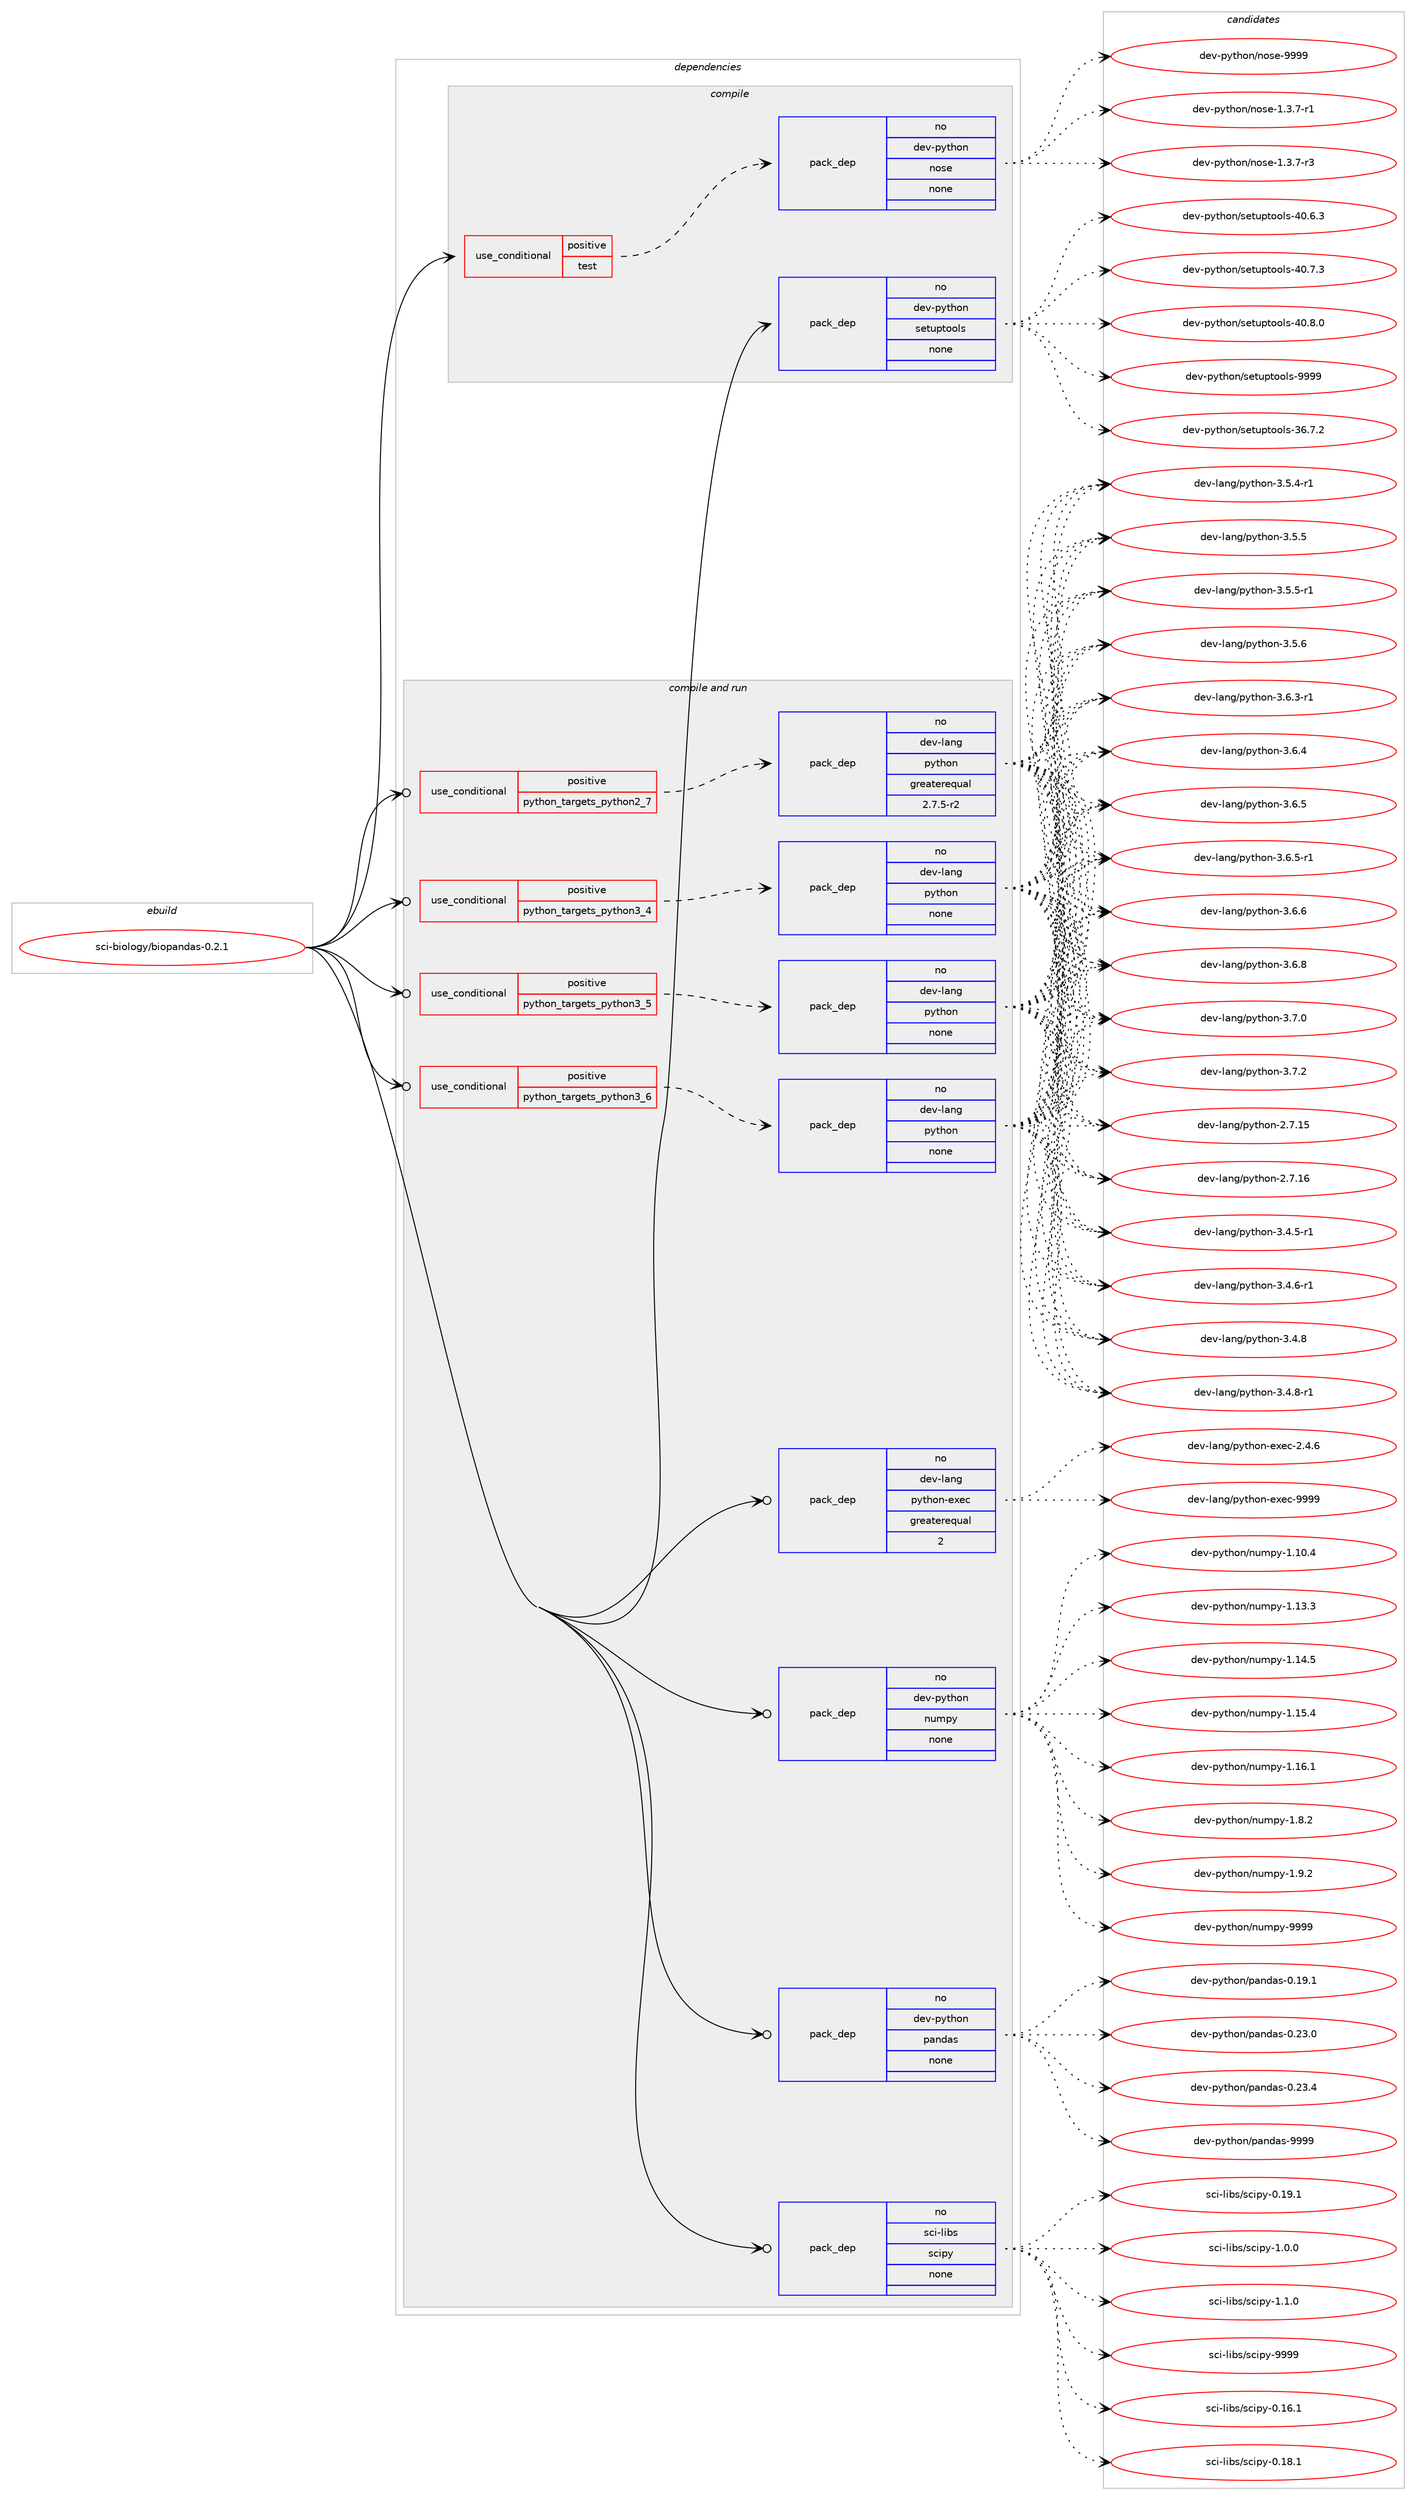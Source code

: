 digraph prolog {

# *************
# Graph options
# *************

newrank=true;
concentrate=true;
compound=true;
graph [rankdir=LR,fontname=Helvetica,fontsize=10,ranksep=1.5];#, ranksep=2.5, nodesep=0.2];
edge  [arrowhead=vee];
node  [fontname=Helvetica,fontsize=10];

# **********
# The ebuild
# **********

subgraph cluster_leftcol {
color=gray;
rank=same;
label=<<i>ebuild</i>>;
id [label="sci-biology/biopandas-0.2.1", color=red, width=4, href="../sci-biology/biopandas-0.2.1.svg"];
}

# ****************
# The dependencies
# ****************

subgraph cluster_midcol {
color=gray;
label=<<i>dependencies</i>>;
subgraph cluster_compile {
fillcolor="#eeeeee";
style=filled;
label=<<i>compile</i>>;
subgraph cond451994 {
dependency1685760 [label=<<TABLE BORDER="0" CELLBORDER="1" CELLSPACING="0" CELLPADDING="4"><TR><TD ROWSPAN="3" CELLPADDING="10">use_conditional</TD></TR><TR><TD>positive</TD></TR><TR><TD>test</TD></TR></TABLE>>, shape=none, color=red];
subgraph pack1206204 {
dependency1685761 [label=<<TABLE BORDER="0" CELLBORDER="1" CELLSPACING="0" CELLPADDING="4" WIDTH="220"><TR><TD ROWSPAN="6" CELLPADDING="30">pack_dep</TD></TR><TR><TD WIDTH="110">no</TD></TR><TR><TD>dev-python</TD></TR><TR><TD>nose</TD></TR><TR><TD>none</TD></TR><TR><TD></TD></TR></TABLE>>, shape=none, color=blue];
}
dependency1685760:e -> dependency1685761:w [weight=20,style="dashed",arrowhead="vee"];
}
id:e -> dependency1685760:w [weight=20,style="solid",arrowhead="vee"];
subgraph pack1206205 {
dependency1685762 [label=<<TABLE BORDER="0" CELLBORDER="1" CELLSPACING="0" CELLPADDING="4" WIDTH="220"><TR><TD ROWSPAN="6" CELLPADDING="30">pack_dep</TD></TR><TR><TD WIDTH="110">no</TD></TR><TR><TD>dev-python</TD></TR><TR><TD>setuptools</TD></TR><TR><TD>none</TD></TR><TR><TD></TD></TR></TABLE>>, shape=none, color=blue];
}
id:e -> dependency1685762:w [weight=20,style="solid",arrowhead="vee"];
}
subgraph cluster_compileandrun {
fillcolor="#eeeeee";
style=filled;
label=<<i>compile and run</i>>;
subgraph cond451995 {
dependency1685763 [label=<<TABLE BORDER="0" CELLBORDER="1" CELLSPACING="0" CELLPADDING="4"><TR><TD ROWSPAN="3" CELLPADDING="10">use_conditional</TD></TR><TR><TD>positive</TD></TR><TR><TD>python_targets_python2_7</TD></TR></TABLE>>, shape=none, color=red];
subgraph pack1206206 {
dependency1685764 [label=<<TABLE BORDER="0" CELLBORDER="1" CELLSPACING="0" CELLPADDING="4" WIDTH="220"><TR><TD ROWSPAN="6" CELLPADDING="30">pack_dep</TD></TR><TR><TD WIDTH="110">no</TD></TR><TR><TD>dev-lang</TD></TR><TR><TD>python</TD></TR><TR><TD>greaterequal</TD></TR><TR><TD>2.7.5-r2</TD></TR></TABLE>>, shape=none, color=blue];
}
dependency1685763:e -> dependency1685764:w [weight=20,style="dashed",arrowhead="vee"];
}
id:e -> dependency1685763:w [weight=20,style="solid",arrowhead="odotvee"];
subgraph cond451996 {
dependency1685765 [label=<<TABLE BORDER="0" CELLBORDER="1" CELLSPACING="0" CELLPADDING="4"><TR><TD ROWSPAN="3" CELLPADDING="10">use_conditional</TD></TR><TR><TD>positive</TD></TR><TR><TD>python_targets_python3_4</TD></TR></TABLE>>, shape=none, color=red];
subgraph pack1206207 {
dependency1685766 [label=<<TABLE BORDER="0" CELLBORDER="1" CELLSPACING="0" CELLPADDING="4" WIDTH="220"><TR><TD ROWSPAN="6" CELLPADDING="30">pack_dep</TD></TR><TR><TD WIDTH="110">no</TD></TR><TR><TD>dev-lang</TD></TR><TR><TD>python</TD></TR><TR><TD>none</TD></TR><TR><TD></TD></TR></TABLE>>, shape=none, color=blue];
}
dependency1685765:e -> dependency1685766:w [weight=20,style="dashed",arrowhead="vee"];
}
id:e -> dependency1685765:w [weight=20,style="solid",arrowhead="odotvee"];
subgraph cond451997 {
dependency1685767 [label=<<TABLE BORDER="0" CELLBORDER="1" CELLSPACING="0" CELLPADDING="4"><TR><TD ROWSPAN="3" CELLPADDING="10">use_conditional</TD></TR><TR><TD>positive</TD></TR><TR><TD>python_targets_python3_5</TD></TR></TABLE>>, shape=none, color=red];
subgraph pack1206208 {
dependency1685768 [label=<<TABLE BORDER="0" CELLBORDER="1" CELLSPACING="0" CELLPADDING="4" WIDTH="220"><TR><TD ROWSPAN="6" CELLPADDING="30">pack_dep</TD></TR><TR><TD WIDTH="110">no</TD></TR><TR><TD>dev-lang</TD></TR><TR><TD>python</TD></TR><TR><TD>none</TD></TR><TR><TD></TD></TR></TABLE>>, shape=none, color=blue];
}
dependency1685767:e -> dependency1685768:w [weight=20,style="dashed",arrowhead="vee"];
}
id:e -> dependency1685767:w [weight=20,style="solid",arrowhead="odotvee"];
subgraph cond451998 {
dependency1685769 [label=<<TABLE BORDER="0" CELLBORDER="1" CELLSPACING="0" CELLPADDING="4"><TR><TD ROWSPAN="3" CELLPADDING="10">use_conditional</TD></TR><TR><TD>positive</TD></TR><TR><TD>python_targets_python3_6</TD></TR></TABLE>>, shape=none, color=red];
subgraph pack1206209 {
dependency1685770 [label=<<TABLE BORDER="0" CELLBORDER="1" CELLSPACING="0" CELLPADDING="4" WIDTH="220"><TR><TD ROWSPAN="6" CELLPADDING="30">pack_dep</TD></TR><TR><TD WIDTH="110">no</TD></TR><TR><TD>dev-lang</TD></TR><TR><TD>python</TD></TR><TR><TD>none</TD></TR><TR><TD></TD></TR></TABLE>>, shape=none, color=blue];
}
dependency1685769:e -> dependency1685770:w [weight=20,style="dashed",arrowhead="vee"];
}
id:e -> dependency1685769:w [weight=20,style="solid",arrowhead="odotvee"];
subgraph pack1206210 {
dependency1685771 [label=<<TABLE BORDER="0" CELLBORDER="1" CELLSPACING="0" CELLPADDING="4" WIDTH="220"><TR><TD ROWSPAN="6" CELLPADDING="30">pack_dep</TD></TR><TR><TD WIDTH="110">no</TD></TR><TR><TD>dev-lang</TD></TR><TR><TD>python-exec</TD></TR><TR><TD>greaterequal</TD></TR><TR><TD>2</TD></TR></TABLE>>, shape=none, color=blue];
}
id:e -> dependency1685771:w [weight=20,style="solid",arrowhead="odotvee"];
subgraph pack1206211 {
dependency1685772 [label=<<TABLE BORDER="0" CELLBORDER="1" CELLSPACING="0" CELLPADDING="4" WIDTH="220"><TR><TD ROWSPAN="6" CELLPADDING="30">pack_dep</TD></TR><TR><TD WIDTH="110">no</TD></TR><TR><TD>dev-python</TD></TR><TR><TD>numpy</TD></TR><TR><TD>none</TD></TR><TR><TD></TD></TR></TABLE>>, shape=none, color=blue];
}
id:e -> dependency1685772:w [weight=20,style="solid",arrowhead="odotvee"];
subgraph pack1206212 {
dependency1685773 [label=<<TABLE BORDER="0" CELLBORDER="1" CELLSPACING="0" CELLPADDING="4" WIDTH="220"><TR><TD ROWSPAN="6" CELLPADDING="30">pack_dep</TD></TR><TR><TD WIDTH="110">no</TD></TR><TR><TD>dev-python</TD></TR><TR><TD>pandas</TD></TR><TR><TD>none</TD></TR><TR><TD></TD></TR></TABLE>>, shape=none, color=blue];
}
id:e -> dependency1685773:w [weight=20,style="solid",arrowhead="odotvee"];
subgraph pack1206213 {
dependency1685774 [label=<<TABLE BORDER="0" CELLBORDER="1" CELLSPACING="0" CELLPADDING="4" WIDTH="220"><TR><TD ROWSPAN="6" CELLPADDING="30">pack_dep</TD></TR><TR><TD WIDTH="110">no</TD></TR><TR><TD>sci-libs</TD></TR><TR><TD>scipy</TD></TR><TR><TD>none</TD></TR><TR><TD></TD></TR></TABLE>>, shape=none, color=blue];
}
id:e -> dependency1685774:w [weight=20,style="solid",arrowhead="odotvee"];
}
subgraph cluster_run {
fillcolor="#eeeeee";
style=filled;
label=<<i>run</i>>;
}
}

# **************
# The candidates
# **************

subgraph cluster_choices {
rank=same;
color=gray;
label=<<i>candidates</i>>;

subgraph choice1206204 {
color=black;
nodesep=1;
choice10010111845112121116104111110471101111151014549465146554511449 [label="dev-python/nose-1.3.7-r1", color=red, width=4,href="../dev-python/nose-1.3.7-r1.svg"];
choice10010111845112121116104111110471101111151014549465146554511451 [label="dev-python/nose-1.3.7-r3", color=red, width=4,href="../dev-python/nose-1.3.7-r3.svg"];
choice10010111845112121116104111110471101111151014557575757 [label="dev-python/nose-9999", color=red, width=4,href="../dev-python/nose-9999.svg"];
dependency1685761:e -> choice10010111845112121116104111110471101111151014549465146554511449:w [style=dotted,weight="100"];
dependency1685761:e -> choice10010111845112121116104111110471101111151014549465146554511451:w [style=dotted,weight="100"];
dependency1685761:e -> choice10010111845112121116104111110471101111151014557575757:w [style=dotted,weight="100"];
}
subgraph choice1206205 {
color=black;
nodesep=1;
choice100101118451121211161041111104711510111611711211611111110811545515446554650 [label="dev-python/setuptools-36.7.2", color=red, width=4,href="../dev-python/setuptools-36.7.2.svg"];
choice100101118451121211161041111104711510111611711211611111110811545524846544651 [label="dev-python/setuptools-40.6.3", color=red, width=4,href="../dev-python/setuptools-40.6.3.svg"];
choice100101118451121211161041111104711510111611711211611111110811545524846554651 [label="dev-python/setuptools-40.7.3", color=red, width=4,href="../dev-python/setuptools-40.7.3.svg"];
choice100101118451121211161041111104711510111611711211611111110811545524846564648 [label="dev-python/setuptools-40.8.0", color=red, width=4,href="../dev-python/setuptools-40.8.0.svg"];
choice10010111845112121116104111110471151011161171121161111111081154557575757 [label="dev-python/setuptools-9999", color=red, width=4,href="../dev-python/setuptools-9999.svg"];
dependency1685762:e -> choice100101118451121211161041111104711510111611711211611111110811545515446554650:w [style=dotted,weight="100"];
dependency1685762:e -> choice100101118451121211161041111104711510111611711211611111110811545524846544651:w [style=dotted,weight="100"];
dependency1685762:e -> choice100101118451121211161041111104711510111611711211611111110811545524846554651:w [style=dotted,weight="100"];
dependency1685762:e -> choice100101118451121211161041111104711510111611711211611111110811545524846564648:w [style=dotted,weight="100"];
dependency1685762:e -> choice10010111845112121116104111110471151011161171121161111111081154557575757:w [style=dotted,weight="100"];
}
subgraph choice1206206 {
color=black;
nodesep=1;
choice10010111845108971101034711212111610411111045504655464953 [label="dev-lang/python-2.7.15", color=red, width=4,href="../dev-lang/python-2.7.15.svg"];
choice10010111845108971101034711212111610411111045504655464954 [label="dev-lang/python-2.7.16", color=red, width=4,href="../dev-lang/python-2.7.16.svg"];
choice1001011184510897110103471121211161041111104551465246534511449 [label="dev-lang/python-3.4.5-r1", color=red, width=4,href="../dev-lang/python-3.4.5-r1.svg"];
choice1001011184510897110103471121211161041111104551465246544511449 [label="dev-lang/python-3.4.6-r1", color=red, width=4,href="../dev-lang/python-3.4.6-r1.svg"];
choice100101118451089711010347112121116104111110455146524656 [label="dev-lang/python-3.4.8", color=red, width=4,href="../dev-lang/python-3.4.8.svg"];
choice1001011184510897110103471121211161041111104551465246564511449 [label="dev-lang/python-3.4.8-r1", color=red, width=4,href="../dev-lang/python-3.4.8-r1.svg"];
choice1001011184510897110103471121211161041111104551465346524511449 [label="dev-lang/python-3.5.4-r1", color=red, width=4,href="../dev-lang/python-3.5.4-r1.svg"];
choice100101118451089711010347112121116104111110455146534653 [label="dev-lang/python-3.5.5", color=red, width=4,href="../dev-lang/python-3.5.5.svg"];
choice1001011184510897110103471121211161041111104551465346534511449 [label="dev-lang/python-3.5.5-r1", color=red, width=4,href="../dev-lang/python-3.5.5-r1.svg"];
choice100101118451089711010347112121116104111110455146534654 [label="dev-lang/python-3.5.6", color=red, width=4,href="../dev-lang/python-3.5.6.svg"];
choice1001011184510897110103471121211161041111104551465446514511449 [label="dev-lang/python-3.6.3-r1", color=red, width=4,href="../dev-lang/python-3.6.3-r1.svg"];
choice100101118451089711010347112121116104111110455146544652 [label="dev-lang/python-3.6.4", color=red, width=4,href="../dev-lang/python-3.6.4.svg"];
choice100101118451089711010347112121116104111110455146544653 [label="dev-lang/python-3.6.5", color=red, width=4,href="../dev-lang/python-3.6.5.svg"];
choice1001011184510897110103471121211161041111104551465446534511449 [label="dev-lang/python-3.6.5-r1", color=red, width=4,href="../dev-lang/python-3.6.5-r1.svg"];
choice100101118451089711010347112121116104111110455146544654 [label="dev-lang/python-3.6.6", color=red, width=4,href="../dev-lang/python-3.6.6.svg"];
choice100101118451089711010347112121116104111110455146544656 [label="dev-lang/python-3.6.8", color=red, width=4,href="../dev-lang/python-3.6.8.svg"];
choice100101118451089711010347112121116104111110455146554648 [label="dev-lang/python-3.7.0", color=red, width=4,href="../dev-lang/python-3.7.0.svg"];
choice100101118451089711010347112121116104111110455146554650 [label="dev-lang/python-3.7.2", color=red, width=4,href="../dev-lang/python-3.7.2.svg"];
dependency1685764:e -> choice10010111845108971101034711212111610411111045504655464953:w [style=dotted,weight="100"];
dependency1685764:e -> choice10010111845108971101034711212111610411111045504655464954:w [style=dotted,weight="100"];
dependency1685764:e -> choice1001011184510897110103471121211161041111104551465246534511449:w [style=dotted,weight="100"];
dependency1685764:e -> choice1001011184510897110103471121211161041111104551465246544511449:w [style=dotted,weight="100"];
dependency1685764:e -> choice100101118451089711010347112121116104111110455146524656:w [style=dotted,weight="100"];
dependency1685764:e -> choice1001011184510897110103471121211161041111104551465246564511449:w [style=dotted,weight="100"];
dependency1685764:e -> choice1001011184510897110103471121211161041111104551465346524511449:w [style=dotted,weight="100"];
dependency1685764:e -> choice100101118451089711010347112121116104111110455146534653:w [style=dotted,weight="100"];
dependency1685764:e -> choice1001011184510897110103471121211161041111104551465346534511449:w [style=dotted,weight="100"];
dependency1685764:e -> choice100101118451089711010347112121116104111110455146534654:w [style=dotted,weight="100"];
dependency1685764:e -> choice1001011184510897110103471121211161041111104551465446514511449:w [style=dotted,weight="100"];
dependency1685764:e -> choice100101118451089711010347112121116104111110455146544652:w [style=dotted,weight="100"];
dependency1685764:e -> choice100101118451089711010347112121116104111110455146544653:w [style=dotted,weight="100"];
dependency1685764:e -> choice1001011184510897110103471121211161041111104551465446534511449:w [style=dotted,weight="100"];
dependency1685764:e -> choice100101118451089711010347112121116104111110455146544654:w [style=dotted,weight="100"];
dependency1685764:e -> choice100101118451089711010347112121116104111110455146544656:w [style=dotted,weight="100"];
dependency1685764:e -> choice100101118451089711010347112121116104111110455146554648:w [style=dotted,weight="100"];
dependency1685764:e -> choice100101118451089711010347112121116104111110455146554650:w [style=dotted,weight="100"];
}
subgraph choice1206207 {
color=black;
nodesep=1;
choice10010111845108971101034711212111610411111045504655464953 [label="dev-lang/python-2.7.15", color=red, width=4,href="../dev-lang/python-2.7.15.svg"];
choice10010111845108971101034711212111610411111045504655464954 [label="dev-lang/python-2.7.16", color=red, width=4,href="../dev-lang/python-2.7.16.svg"];
choice1001011184510897110103471121211161041111104551465246534511449 [label="dev-lang/python-3.4.5-r1", color=red, width=4,href="../dev-lang/python-3.4.5-r1.svg"];
choice1001011184510897110103471121211161041111104551465246544511449 [label="dev-lang/python-3.4.6-r1", color=red, width=4,href="../dev-lang/python-3.4.6-r1.svg"];
choice100101118451089711010347112121116104111110455146524656 [label="dev-lang/python-3.4.8", color=red, width=4,href="../dev-lang/python-3.4.8.svg"];
choice1001011184510897110103471121211161041111104551465246564511449 [label="dev-lang/python-3.4.8-r1", color=red, width=4,href="../dev-lang/python-3.4.8-r1.svg"];
choice1001011184510897110103471121211161041111104551465346524511449 [label="dev-lang/python-3.5.4-r1", color=red, width=4,href="../dev-lang/python-3.5.4-r1.svg"];
choice100101118451089711010347112121116104111110455146534653 [label="dev-lang/python-3.5.5", color=red, width=4,href="../dev-lang/python-3.5.5.svg"];
choice1001011184510897110103471121211161041111104551465346534511449 [label="dev-lang/python-3.5.5-r1", color=red, width=4,href="../dev-lang/python-3.5.5-r1.svg"];
choice100101118451089711010347112121116104111110455146534654 [label="dev-lang/python-3.5.6", color=red, width=4,href="../dev-lang/python-3.5.6.svg"];
choice1001011184510897110103471121211161041111104551465446514511449 [label="dev-lang/python-3.6.3-r1", color=red, width=4,href="../dev-lang/python-3.6.3-r1.svg"];
choice100101118451089711010347112121116104111110455146544652 [label="dev-lang/python-3.6.4", color=red, width=4,href="../dev-lang/python-3.6.4.svg"];
choice100101118451089711010347112121116104111110455146544653 [label="dev-lang/python-3.6.5", color=red, width=4,href="../dev-lang/python-3.6.5.svg"];
choice1001011184510897110103471121211161041111104551465446534511449 [label="dev-lang/python-3.6.5-r1", color=red, width=4,href="../dev-lang/python-3.6.5-r1.svg"];
choice100101118451089711010347112121116104111110455146544654 [label="dev-lang/python-3.6.6", color=red, width=4,href="../dev-lang/python-3.6.6.svg"];
choice100101118451089711010347112121116104111110455146544656 [label="dev-lang/python-3.6.8", color=red, width=4,href="../dev-lang/python-3.6.8.svg"];
choice100101118451089711010347112121116104111110455146554648 [label="dev-lang/python-3.7.0", color=red, width=4,href="../dev-lang/python-3.7.0.svg"];
choice100101118451089711010347112121116104111110455146554650 [label="dev-lang/python-3.7.2", color=red, width=4,href="../dev-lang/python-3.7.2.svg"];
dependency1685766:e -> choice10010111845108971101034711212111610411111045504655464953:w [style=dotted,weight="100"];
dependency1685766:e -> choice10010111845108971101034711212111610411111045504655464954:w [style=dotted,weight="100"];
dependency1685766:e -> choice1001011184510897110103471121211161041111104551465246534511449:w [style=dotted,weight="100"];
dependency1685766:e -> choice1001011184510897110103471121211161041111104551465246544511449:w [style=dotted,weight="100"];
dependency1685766:e -> choice100101118451089711010347112121116104111110455146524656:w [style=dotted,weight="100"];
dependency1685766:e -> choice1001011184510897110103471121211161041111104551465246564511449:w [style=dotted,weight="100"];
dependency1685766:e -> choice1001011184510897110103471121211161041111104551465346524511449:w [style=dotted,weight="100"];
dependency1685766:e -> choice100101118451089711010347112121116104111110455146534653:w [style=dotted,weight="100"];
dependency1685766:e -> choice1001011184510897110103471121211161041111104551465346534511449:w [style=dotted,weight="100"];
dependency1685766:e -> choice100101118451089711010347112121116104111110455146534654:w [style=dotted,weight="100"];
dependency1685766:e -> choice1001011184510897110103471121211161041111104551465446514511449:w [style=dotted,weight="100"];
dependency1685766:e -> choice100101118451089711010347112121116104111110455146544652:w [style=dotted,weight="100"];
dependency1685766:e -> choice100101118451089711010347112121116104111110455146544653:w [style=dotted,weight="100"];
dependency1685766:e -> choice1001011184510897110103471121211161041111104551465446534511449:w [style=dotted,weight="100"];
dependency1685766:e -> choice100101118451089711010347112121116104111110455146544654:w [style=dotted,weight="100"];
dependency1685766:e -> choice100101118451089711010347112121116104111110455146544656:w [style=dotted,weight="100"];
dependency1685766:e -> choice100101118451089711010347112121116104111110455146554648:w [style=dotted,weight="100"];
dependency1685766:e -> choice100101118451089711010347112121116104111110455146554650:w [style=dotted,weight="100"];
}
subgraph choice1206208 {
color=black;
nodesep=1;
choice10010111845108971101034711212111610411111045504655464953 [label="dev-lang/python-2.7.15", color=red, width=4,href="../dev-lang/python-2.7.15.svg"];
choice10010111845108971101034711212111610411111045504655464954 [label="dev-lang/python-2.7.16", color=red, width=4,href="../dev-lang/python-2.7.16.svg"];
choice1001011184510897110103471121211161041111104551465246534511449 [label="dev-lang/python-3.4.5-r1", color=red, width=4,href="../dev-lang/python-3.4.5-r1.svg"];
choice1001011184510897110103471121211161041111104551465246544511449 [label="dev-lang/python-3.4.6-r1", color=red, width=4,href="../dev-lang/python-3.4.6-r1.svg"];
choice100101118451089711010347112121116104111110455146524656 [label="dev-lang/python-3.4.8", color=red, width=4,href="../dev-lang/python-3.4.8.svg"];
choice1001011184510897110103471121211161041111104551465246564511449 [label="dev-lang/python-3.4.8-r1", color=red, width=4,href="../dev-lang/python-3.4.8-r1.svg"];
choice1001011184510897110103471121211161041111104551465346524511449 [label="dev-lang/python-3.5.4-r1", color=red, width=4,href="../dev-lang/python-3.5.4-r1.svg"];
choice100101118451089711010347112121116104111110455146534653 [label="dev-lang/python-3.5.5", color=red, width=4,href="../dev-lang/python-3.5.5.svg"];
choice1001011184510897110103471121211161041111104551465346534511449 [label="dev-lang/python-3.5.5-r1", color=red, width=4,href="../dev-lang/python-3.5.5-r1.svg"];
choice100101118451089711010347112121116104111110455146534654 [label="dev-lang/python-3.5.6", color=red, width=4,href="../dev-lang/python-3.5.6.svg"];
choice1001011184510897110103471121211161041111104551465446514511449 [label="dev-lang/python-3.6.3-r1", color=red, width=4,href="../dev-lang/python-3.6.3-r1.svg"];
choice100101118451089711010347112121116104111110455146544652 [label="dev-lang/python-3.6.4", color=red, width=4,href="../dev-lang/python-3.6.4.svg"];
choice100101118451089711010347112121116104111110455146544653 [label="dev-lang/python-3.6.5", color=red, width=4,href="../dev-lang/python-3.6.5.svg"];
choice1001011184510897110103471121211161041111104551465446534511449 [label="dev-lang/python-3.6.5-r1", color=red, width=4,href="../dev-lang/python-3.6.5-r1.svg"];
choice100101118451089711010347112121116104111110455146544654 [label="dev-lang/python-3.6.6", color=red, width=4,href="../dev-lang/python-3.6.6.svg"];
choice100101118451089711010347112121116104111110455146544656 [label="dev-lang/python-3.6.8", color=red, width=4,href="../dev-lang/python-3.6.8.svg"];
choice100101118451089711010347112121116104111110455146554648 [label="dev-lang/python-3.7.0", color=red, width=4,href="../dev-lang/python-3.7.0.svg"];
choice100101118451089711010347112121116104111110455146554650 [label="dev-lang/python-3.7.2", color=red, width=4,href="../dev-lang/python-3.7.2.svg"];
dependency1685768:e -> choice10010111845108971101034711212111610411111045504655464953:w [style=dotted,weight="100"];
dependency1685768:e -> choice10010111845108971101034711212111610411111045504655464954:w [style=dotted,weight="100"];
dependency1685768:e -> choice1001011184510897110103471121211161041111104551465246534511449:w [style=dotted,weight="100"];
dependency1685768:e -> choice1001011184510897110103471121211161041111104551465246544511449:w [style=dotted,weight="100"];
dependency1685768:e -> choice100101118451089711010347112121116104111110455146524656:w [style=dotted,weight="100"];
dependency1685768:e -> choice1001011184510897110103471121211161041111104551465246564511449:w [style=dotted,weight="100"];
dependency1685768:e -> choice1001011184510897110103471121211161041111104551465346524511449:w [style=dotted,weight="100"];
dependency1685768:e -> choice100101118451089711010347112121116104111110455146534653:w [style=dotted,weight="100"];
dependency1685768:e -> choice1001011184510897110103471121211161041111104551465346534511449:w [style=dotted,weight="100"];
dependency1685768:e -> choice100101118451089711010347112121116104111110455146534654:w [style=dotted,weight="100"];
dependency1685768:e -> choice1001011184510897110103471121211161041111104551465446514511449:w [style=dotted,weight="100"];
dependency1685768:e -> choice100101118451089711010347112121116104111110455146544652:w [style=dotted,weight="100"];
dependency1685768:e -> choice100101118451089711010347112121116104111110455146544653:w [style=dotted,weight="100"];
dependency1685768:e -> choice1001011184510897110103471121211161041111104551465446534511449:w [style=dotted,weight="100"];
dependency1685768:e -> choice100101118451089711010347112121116104111110455146544654:w [style=dotted,weight="100"];
dependency1685768:e -> choice100101118451089711010347112121116104111110455146544656:w [style=dotted,weight="100"];
dependency1685768:e -> choice100101118451089711010347112121116104111110455146554648:w [style=dotted,weight="100"];
dependency1685768:e -> choice100101118451089711010347112121116104111110455146554650:w [style=dotted,weight="100"];
}
subgraph choice1206209 {
color=black;
nodesep=1;
choice10010111845108971101034711212111610411111045504655464953 [label="dev-lang/python-2.7.15", color=red, width=4,href="../dev-lang/python-2.7.15.svg"];
choice10010111845108971101034711212111610411111045504655464954 [label="dev-lang/python-2.7.16", color=red, width=4,href="../dev-lang/python-2.7.16.svg"];
choice1001011184510897110103471121211161041111104551465246534511449 [label="dev-lang/python-3.4.5-r1", color=red, width=4,href="../dev-lang/python-3.4.5-r1.svg"];
choice1001011184510897110103471121211161041111104551465246544511449 [label="dev-lang/python-3.4.6-r1", color=red, width=4,href="../dev-lang/python-3.4.6-r1.svg"];
choice100101118451089711010347112121116104111110455146524656 [label="dev-lang/python-3.4.8", color=red, width=4,href="../dev-lang/python-3.4.8.svg"];
choice1001011184510897110103471121211161041111104551465246564511449 [label="dev-lang/python-3.4.8-r1", color=red, width=4,href="../dev-lang/python-3.4.8-r1.svg"];
choice1001011184510897110103471121211161041111104551465346524511449 [label="dev-lang/python-3.5.4-r1", color=red, width=4,href="../dev-lang/python-3.5.4-r1.svg"];
choice100101118451089711010347112121116104111110455146534653 [label="dev-lang/python-3.5.5", color=red, width=4,href="../dev-lang/python-3.5.5.svg"];
choice1001011184510897110103471121211161041111104551465346534511449 [label="dev-lang/python-3.5.5-r1", color=red, width=4,href="../dev-lang/python-3.5.5-r1.svg"];
choice100101118451089711010347112121116104111110455146534654 [label="dev-lang/python-3.5.6", color=red, width=4,href="../dev-lang/python-3.5.6.svg"];
choice1001011184510897110103471121211161041111104551465446514511449 [label="dev-lang/python-3.6.3-r1", color=red, width=4,href="../dev-lang/python-3.6.3-r1.svg"];
choice100101118451089711010347112121116104111110455146544652 [label="dev-lang/python-3.6.4", color=red, width=4,href="../dev-lang/python-3.6.4.svg"];
choice100101118451089711010347112121116104111110455146544653 [label="dev-lang/python-3.6.5", color=red, width=4,href="../dev-lang/python-3.6.5.svg"];
choice1001011184510897110103471121211161041111104551465446534511449 [label="dev-lang/python-3.6.5-r1", color=red, width=4,href="../dev-lang/python-3.6.5-r1.svg"];
choice100101118451089711010347112121116104111110455146544654 [label="dev-lang/python-3.6.6", color=red, width=4,href="../dev-lang/python-3.6.6.svg"];
choice100101118451089711010347112121116104111110455146544656 [label="dev-lang/python-3.6.8", color=red, width=4,href="../dev-lang/python-3.6.8.svg"];
choice100101118451089711010347112121116104111110455146554648 [label="dev-lang/python-3.7.0", color=red, width=4,href="../dev-lang/python-3.7.0.svg"];
choice100101118451089711010347112121116104111110455146554650 [label="dev-lang/python-3.7.2", color=red, width=4,href="../dev-lang/python-3.7.2.svg"];
dependency1685770:e -> choice10010111845108971101034711212111610411111045504655464953:w [style=dotted,weight="100"];
dependency1685770:e -> choice10010111845108971101034711212111610411111045504655464954:w [style=dotted,weight="100"];
dependency1685770:e -> choice1001011184510897110103471121211161041111104551465246534511449:w [style=dotted,weight="100"];
dependency1685770:e -> choice1001011184510897110103471121211161041111104551465246544511449:w [style=dotted,weight="100"];
dependency1685770:e -> choice100101118451089711010347112121116104111110455146524656:w [style=dotted,weight="100"];
dependency1685770:e -> choice1001011184510897110103471121211161041111104551465246564511449:w [style=dotted,weight="100"];
dependency1685770:e -> choice1001011184510897110103471121211161041111104551465346524511449:w [style=dotted,weight="100"];
dependency1685770:e -> choice100101118451089711010347112121116104111110455146534653:w [style=dotted,weight="100"];
dependency1685770:e -> choice1001011184510897110103471121211161041111104551465346534511449:w [style=dotted,weight="100"];
dependency1685770:e -> choice100101118451089711010347112121116104111110455146534654:w [style=dotted,weight="100"];
dependency1685770:e -> choice1001011184510897110103471121211161041111104551465446514511449:w [style=dotted,weight="100"];
dependency1685770:e -> choice100101118451089711010347112121116104111110455146544652:w [style=dotted,weight="100"];
dependency1685770:e -> choice100101118451089711010347112121116104111110455146544653:w [style=dotted,weight="100"];
dependency1685770:e -> choice1001011184510897110103471121211161041111104551465446534511449:w [style=dotted,weight="100"];
dependency1685770:e -> choice100101118451089711010347112121116104111110455146544654:w [style=dotted,weight="100"];
dependency1685770:e -> choice100101118451089711010347112121116104111110455146544656:w [style=dotted,weight="100"];
dependency1685770:e -> choice100101118451089711010347112121116104111110455146554648:w [style=dotted,weight="100"];
dependency1685770:e -> choice100101118451089711010347112121116104111110455146554650:w [style=dotted,weight="100"];
}
subgraph choice1206210 {
color=black;
nodesep=1;
choice1001011184510897110103471121211161041111104510112010199455046524654 [label="dev-lang/python-exec-2.4.6", color=red, width=4,href="../dev-lang/python-exec-2.4.6.svg"];
choice10010111845108971101034711212111610411111045101120101994557575757 [label="dev-lang/python-exec-9999", color=red, width=4,href="../dev-lang/python-exec-9999.svg"];
dependency1685771:e -> choice1001011184510897110103471121211161041111104510112010199455046524654:w [style=dotted,weight="100"];
dependency1685771:e -> choice10010111845108971101034711212111610411111045101120101994557575757:w [style=dotted,weight="100"];
}
subgraph choice1206211 {
color=black;
nodesep=1;
choice100101118451121211161041111104711011710911212145494649484652 [label="dev-python/numpy-1.10.4", color=red, width=4,href="../dev-python/numpy-1.10.4.svg"];
choice100101118451121211161041111104711011710911212145494649514651 [label="dev-python/numpy-1.13.3", color=red, width=4,href="../dev-python/numpy-1.13.3.svg"];
choice100101118451121211161041111104711011710911212145494649524653 [label="dev-python/numpy-1.14.5", color=red, width=4,href="../dev-python/numpy-1.14.5.svg"];
choice100101118451121211161041111104711011710911212145494649534652 [label="dev-python/numpy-1.15.4", color=red, width=4,href="../dev-python/numpy-1.15.4.svg"];
choice100101118451121211161041111104711011710911212145494649544649 [label="dev-python/numpy-1.16.1", color=red, width=4,href="../dev-python/numpy-1.16.1.svg"];
choice1001011184511212111610411111047110117109112121454946564650 [label="dev-python/numpy-1.8.2", color=red, width=4,href="../dev-python/numpy-1.8.2.svg"];
choice1001011184511212111610411111047110117109112121454946574650 [label="dev-python/numpy-1.9.2", color=red, width=4,href="../dev-python/numpy-1.9.2.svg"];
choice10010111845112121116104111110471101171091121214557575757 [label="dev-python/numpy-9999", color=red, width=4,href="../dev-python/numpy-9999.svg"];
dependency1685772:e -> choice100101118451121211161041111104711011710911212145494649484652:w [style=dotted,weight="100"];
dependency1685772:e -> choice100101118451121211161041111104711011710911212145494649514651:w [style=dotted,weight="100"];
dependency1685772:e -> choice100101118451121211161041111104711011710911212145494649524653:w [style=dotted,weight="100"];
dependency1685772:e -> choice100101118451121211161041111104711011710911212145494649534652:w [style=dotted,weight="100"];
dependency1685772:e -> choice100101118451121211161041111104711011710911212145494649544649:w [style=dotted,weight="100"];
dependency1685772:e -> choice1001011184511212111610411111047110117109112121454946564650:w [style=dotted,weight="100"];
dependency1685772:e -> choice1001011184511212111610411111047110117109112121454946574650:w [style=dotted,weight="100"];
dependency1685772:e -> choice10010111845112121116104111110471101171091121214557575757:w [style=dotted,weight="100"];
}
subgraph choice1206212 {
color=black;
nodesep=1;
choice1001011184511212111610411111047112971101009711545484649574649 [label="dev-python/pandas-0.19.1", color=red, width=4,href="../dev-python/pandas-0.19.1.svg"];
choice1001011184511212111610411111047112971101009711545484650514648 [label="dev-python/pandas-0.23.0", color=red, width=4,href="../dev-python/pandas-0.23.0.svg"];
choice1001011184511212111610411111047112971101009711545484650514652 [label="dev-python/pandas-0.23.4", color=red, width=4,href="../dev-python/pandas-0.23.4.svg"];
choice100101118451121211161041111104711297110100971154557575757 [label="dev-python/pandas-9999", color=red, width=4,href="../dev-python/pandas-9999.svg"];
dependency1685773:e -> choice1001011184511212111610411111047112971101009711545484649574649:w [style=dotted,weight="100"];
dependency1685773:e -> choice1001011184511212111610411111047112971101009711545484650514648:w [style=dotted,weight="100"];
dependency1685773:e -> choice1001011184511212111610411111047112971101009711545484650514652:w [style=dotted,weight="100"];
dependency1685773:e -> choice100101118451121211161041111104711297110100971154557575757:w [style=dotted,weight="100"];
}
subgraph choice1206213 {
color=black;
nodesep=1;
choice115991054510810598115471159910511212145484649544649 [label="sci-libs/scipy-0.16.1", color=red, width=4,href="../sci-libs/scipy-0.16.1.svg"];
choice115991054510810598115471159910511212145484649564649 [label="sci-libs/scipy-0.18.1", color=red, width=4,href="../sci-libs/scipy-0.18.1.svg"];
choice115991054510810598115471159910511212145484649574649 [label="sci-libs/scipy-0.19.1", color=red, width=4,href="../sci-libs/scipy-0.19.1.svg"];
choice1159910545108105981154711599105112121454946484648 [label="sci-libs/scipy-1.0.0", color=red, width=4,href="../sci-libs/scipy-1.0.0.svg"];
choice1159910545108105981154711599105112121454946494648 [label="sci-libs/scipy-1.1.0", color=red, width=4,href="../sci-libs/scipy-1.1.0.svg"];
choice11599105451081059811547115991051121214557575757 [label="sci-libs/scipy-9999", color=red, width=4,href="../sci-libs/scipy-9999.svg"];
dependency1685774:e -> choice115991054510810598115471159910511212145484649544649:w [style=dotted,weight="100"];
dependency1685774:e -> choice115991054510810598115471159910511212145484649564649:w [style=dotted,weight="100"];
dependency1685774:e -> choice115991054510810598115471159910511212145484649574649:w [style=dotted,weight="100"];
dependency1685774:e -> choice1159910545108105981154711599105112121454946484648:w [style=dotted,weight="100"];
dependency1685774:e -> choice1159910545108105981154711599105112121454946494648:w [style=dotted,weight="100"];
dependency1685774:e -> choice11599105451081059811547115991051121214557575757:w [style=dotted,weight="100"];
}
}

}
